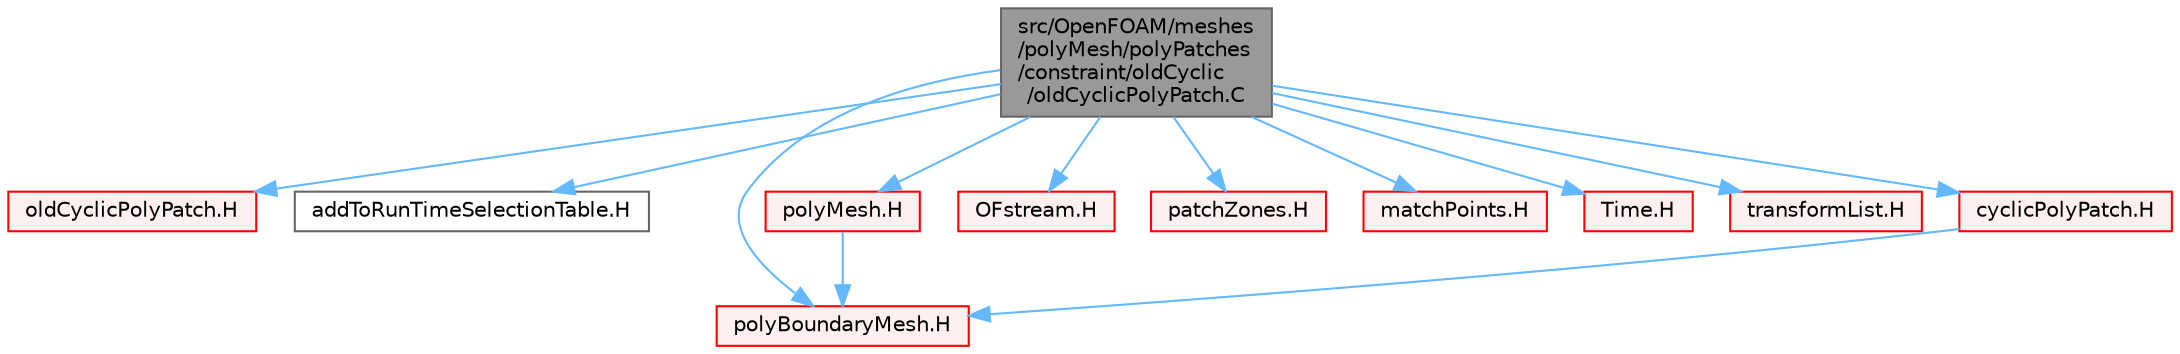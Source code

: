 digraph "src/OpenFOAM/meshes/polyMesh/polyPatches/constraint/oldCyclic/oldCyclicPolyPatch.C"
{
 // LATEX_PDF_SIZE
  bgcolor="transparent";
  edge [fontname=Helvetica,fontsize=10,labelfontname=Helvetica,labelfontsize=10];
  node [fontname=Helvetica,fontsize=10,shape=box,height=0.2,width=0.4];
  Node1 [id="Node000001",label="src/OpenFOAM/meshes\l/polyMesh/polyPatches\l/constraint/oldCyclic\l/oldCyclicPolyPatch.C",height=0.2,width=0.4,color="gray40", fillcolor="grey60", style="filled", fontcolor="black",tooltip=" "];
  Node1 -> Node2 [id="edge1_Node000001_Node000002",color="steelblue1",style="solid",tooltip=" "];
  Node2 [id="Node000002",label="oldCyclicPolyPatch.H",height=0.2,width=0.4,color="red", fillcolor="#FFF0F0", style="filled",URL="$oldCyclicPolyPatch_8H.html",tooltip=" "];
  Node1 -> Node236 [id="edge2_Node000001_Node000236",color="steelblue1",style="solid",tooltip=" "];
  Node236 [id="Node000236",label="addToRunTimeSelectionTable.H",height=0.2,width=0.4,color="grey40", fillcolor="white", style="filled",URL="$addToRunTimeSelectionTable_8H.html",tooltip="Macros for easy insertion into run-time selection tables."];
  Node1 -> Node237 [id="edge3_Node000001_Node000237",color="steelblue1",style="solid",tooltip=" "];
  Node237 [id="Node000237",label="polyBoundaryMesh.H",height=0.2,width=0.4,color="red", fillcolor="#FFF0F0", style="filled",URL="$polyBoundaryMesh_8H.html",tooltip=" "];
  Node1 -> Node246 [id="edge4_Node000001_Node000246",color="steelblue1",style="solid",tooltip=" "];
  Node246 [id="Node000246",label="polyMesh.H",height=0.2,width=0.4,color="red", fillcolor="#FFF0F0", style="filled",URL="$polyMesh_8H.html",tooltip=" "];
  Node246 -> Node237 [id="edge5_Node000246_Node000237",color="steelblue1",style="solid",tooltip=" "];
  Node1 -> Node286 [id="edge6_Node000001_Node000286",color="steelblue1",style="solid",tooltip=" "];
  Node286 [id="Node000286",label="OFstream.H",height=0.2,width=0.4,color="red", fillcolor="#FFF0F0", style="filled",URL="$OFstream_8H.html",tooltip=" "];
  Node1 -> Node289 [id="edge7_Node000001_Node000289",color="steelblue1",style="solid",tooltip=" "];
  Node289 [id="Node000289",label="patchZones.H",height=0.2,width=0.4,color="red", fillcolor="#FFF0F0", style="filled",URL="$patchZones_8H.html",tooltip=" "];
  Node1 -> Node290 [id="edge8_Node000001_Node000290",color="steelblue1",style="solid",tooltip=" "];
  Node290 [id="Node000290",label="matchPoints.H",height=0.2,width=0.4,color="red", fillcolor="#FFF0F0", style="filled",URL="$matchPoints_8H.html",tooltip="Determine correspondence between points. See below."];
  Node1 -> Node291 [id="edge9_Node000001_Node000291",color="steelblue1",style="solid",tooltip=" "];
  Node291 [id="Node000291",label="Time.H",height=0.2,width=0.4,color="red", fillcolor="#FFF0F0", style="filled",URL="$Time_8H.html",tooltip=" "];
  Node1 -> Node348 [id="edge10_Node000001_Node000348",color="steelblue1",style="solid",tooltip=" "];
  Node348 [id="Node000348",label="transformList.H",height=0.2,width=0.4,color="red", fillcolor="#FFF0F0", style="filled",URL="$transformList_8H.html",tooltip="Spatial transformation functions for list of values and primitive fields."];
  Node1 -> Node352 [id="edge11_Node000001_Node000352",color="steelblue1",style="solid",tooltip=" "];
  Node352 [id="Node000352",label="cyclicPolyPatch.H",height=0.2,width=0.4,color="red", fillcolor="#FFF0F0", style="filled",URL="$cyclicPolyPatch_8H.html",tooltip=" "];
  Node352 -> Node237 [id="edge12_Node000352_Node000237",color="steelblue1",style="solid",tooltip=" "];
}
